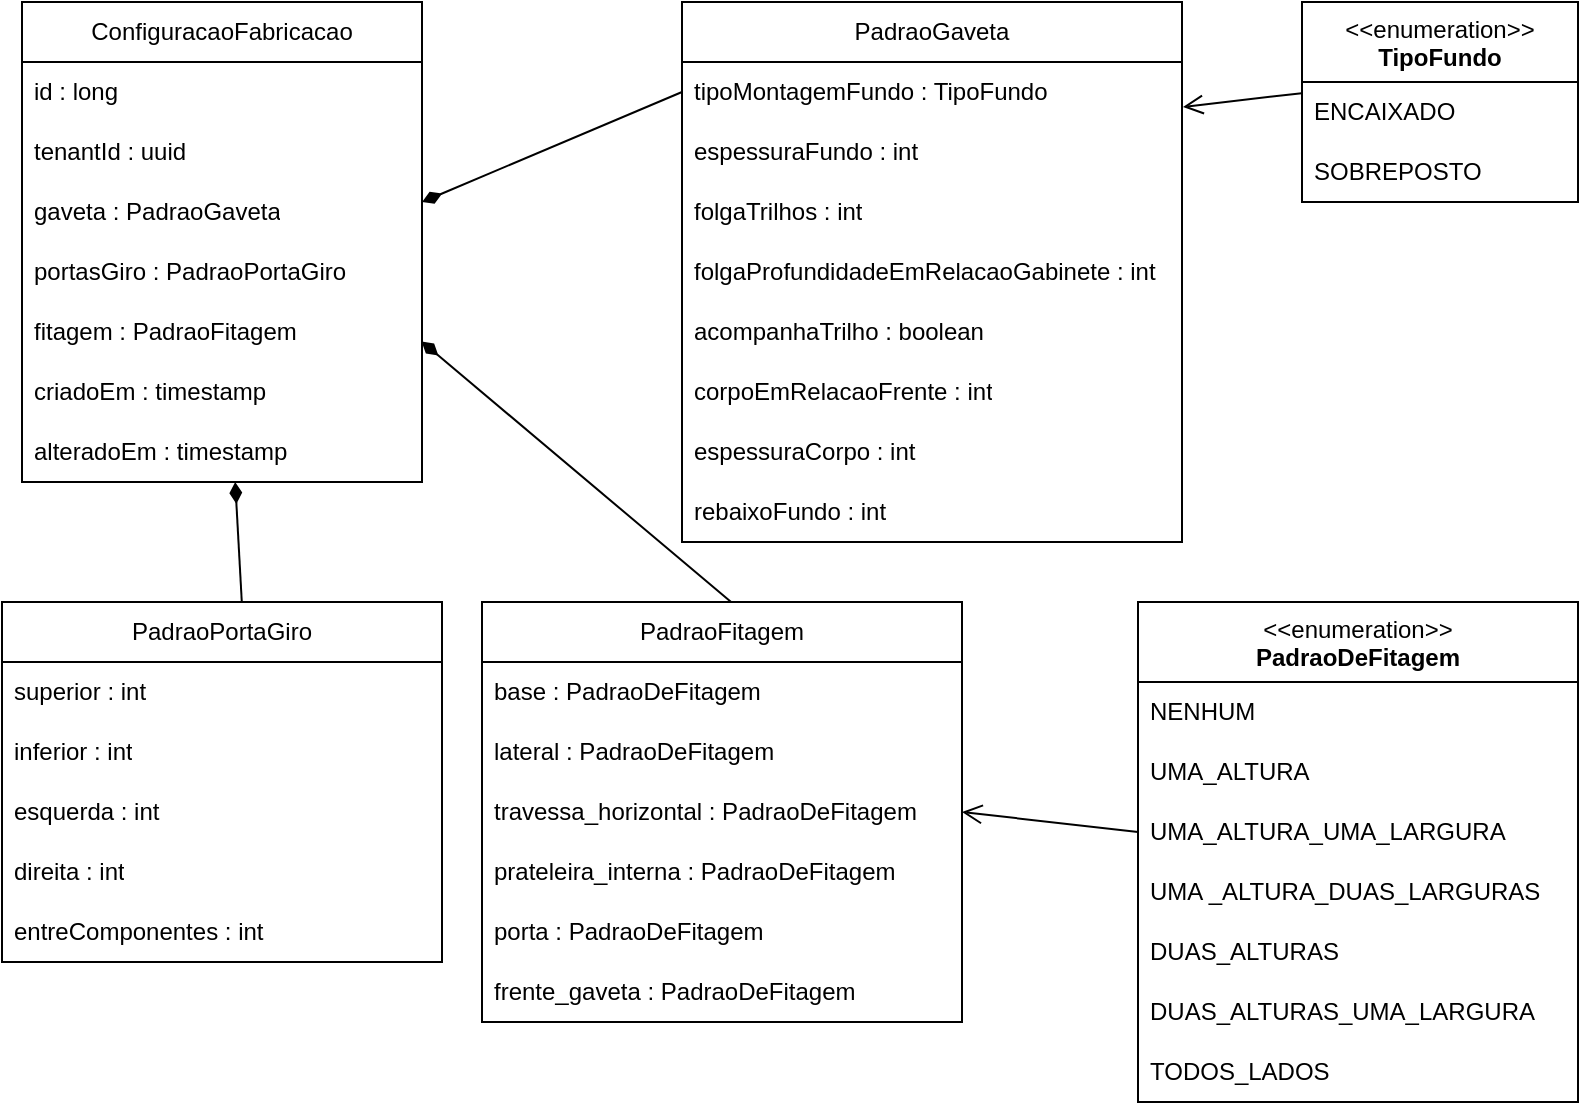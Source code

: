 <mxfile version="22.1.21" type="device">
  <diagram id="C5RBs43oDa-KdzZeNtuy" name="Page-1">
    <mxGraphModel dx="1434" dy="844" grid="1" gridSize="10" guides="1" tooltips="1" connect="1" arrows="1" fold="1" page="1" pageScale="1" pageWidth="827" pageHeight="1169" math="0" shadow="0">
      <root>
        <mxCell id="WIyWlLk6GJQsqaUBKTNV-0" />
        <mxCell id="WIyWlLk6GJQsqaUBKTNV-1" parent="WIyWlLk6GJQsqaUBKTNV-0" />
        <mxCell id="YhhuuAq9HPR8F5tyr6GQ-9" value="ConfiguracaoFabricacao" style="swimlane;fontStyle=0;childLayout=stackLayout;horizontal=1;startSize=30;horizontalStack=0;resizeParent=1;resizeParentMax=0;resizeLast=0;collapsible=1;marginBottom=0;whiteSpace=wrap;html=1;" parent="WIyWlLk6GJQsqaUBKTNV-1" vertex="1">
          <mxGeometry x="30" y="20" width="200" height="240" as="geometry">
            <mxRectangle x="30" y="20" width="170" height="30" as="alternateBounds" />
          </mxGeometry>
        </mxCell>
        <mxCell id="YhhuuAq9HPR8F5tyr6GQ-21" value="id : long" style="text;strokeColor=none;fillColor=none;align=left;verticalAlign=middle;spacingLeft=4;spacingRight=4;overflow=hidden;points=[[0,0.5],[1,0.5]];portConstraint=eastwest;rotatable=0;whiteSpace=wrap;html=1;" parent="YhhuuAq9HPR8F5tyr6GQ-9" vertex="1">
          <mxGeometry y="30" width="200" height="30" as="geometry" />
        </mxCell>
        <mxCell id="YhhuuAq9HPR8F5tyr6GQ-22" value="tenantId : uuid" style="text;strokeColor=none;fillColor=none;align=left;verticalAlign=middle;spacingLeft=4;spacingRight=4;overflow=hidden;points=[[0,0.5],[1,0.5]];portConstraint=eastwest;rotatable=0;whiteSpace=wrap;html=1;" parent="YhhuuAq9HPR8F5tyr6GQ-9" vertex="1">
          <mxGeometry y="60" width="200" height="30" as="geometry" />
        </mxCell>
        <mxCell id="YhhuuAq9HPR8F5tyr6GQ-10" value="gaveta : PadraoGaveta" style="text;strokeColor=none;fillColor=none;align=left;verticalAlign=middle;spacingLeft=4;spacingRight=4;overflow=hidden;points=[[0,0.5],[1,0.5]];portConstraint=eastwest;rotatable=0;whiteSpace=wrap;html=1;" parent="YhhuuAq9HPR8F5tyr6GQ-9" vertex="1">
          <mxGeometry y="90" width="200" height="30" as="geometry" />
        </mxCell>
        <mxCell id="YhhuuAq9HPR8F5tyr6GQ-12" value="portasGiro : PadraoPortaGiro" style="text;strokeColor=none;fillColor=none;align=left;verticalAlign=middle;spacingLeft=4;spacingRight=4;overflow=hidden;points=[[0,0.5],[1,0.5]];portConstraint=eastwest;rotatable=0;whiteSpace=wrap;html=1;" parent="YhhuuAq9HPR8F5tyr6GQ-9" vertex="1">
          <mxGeometry y="120" width="200" height="30" as="geometry" />
        </mxCell>
        <mxCell id="YhhuuAq9HPR8F5tyr6GQ-15" value="fitagem : PadraoFitagem" style="text;strokeColor=none;fillColor=none;align=left;verticalAlign=middle;spacingLeft=4;spacingRight=4;overflow=hidden;points=[[0,0.5],[1,0.5]];portConstraint=eastwest;rotatable=0;whiteSpace=wrap;html=1;" parent="YhhuuAq9HPR8F5tyr6GQ-9" vertex="1">
          <mxGeometry y="150" width="200" height="30" as="geometry" />
        </mxCell>
        <mxCell id="YhhuuAq9HPR8F5tyr6GQ-23" value="criadoEm : timestamp" style="text;strokeColor=none;fillColor=none;align=left;verticalAlign=middle;spacingLeft=4;spacingRight=4;overflow=hidden;points=[[0,0.5],[1,0.5]];portConstraint=eastwest;rotatable=0;whiteSpace=wrap;html=1;" parent="YhhuuAq9HPR8F5tyr6GQ-9" vertex="1">
          <mxGeometry y="180" width="200" height="30" as="geometry" />
        </mxCell>
        <mxCell id="YhhuuAq9HPR8F5tyr6GQ-24" value="alteradoEm : timestamp" style="text;strokeColor=none;fillColor=none;align=left;verticalAlign=middle;spacingLeft=4;spacingRight=4;overflow=hidden;points=[[0,0.5],[1,0.5]];portConstraint=eastwest;rotatable=0;whiteSpace=wrap;html=1;" parent="YhhuuAq9HPR8F5tyr6GQ-9" vertex="1">
          <mxGeometry y="210" width="200" height="30" as="geometry" />
        </mxCell>
        <mxCell id="YhhuuAq9HPR8F5tyr6GQ-25" value="PadraoGaveta" style="swimlane;fontStyle=0;childLayout=stackLayout;horizontal=1;startSize=30;horizontalStack=0;resizeParent=1;resizeParentMax=0;resizeLast=0;collapsible=1;marginBottom=0;whiteSpace=wrap;html=1;" parent="WIyWlLk6GJQsqaUBKTNV-1" vertex="1">
          <mxGeometry x="360" y="20" width="250" height="270" as="geometry" />
        </mxCell>
        <mxCell id="YhhuuAq9HPR8F5tyr6GQ-26" value="tipoMontagemFundo : TipoFundo" style="text;strokeColor=none;fillColor=none;align=left;verticalAlign=middle;spacingLeft=4;spacingRight=4;overflow=hidden;points=[[0,0.5],[1,0.5]];portConstraint=eastwest;rotatable=0;whiteSpace=wrap;html=1;" parent="YhhuuAq9HPR8F5tyr6GQ-25" vertex="1">
          <mxGeometry y="30" width="250" height="30" as="geometry" />
        </mxCell>
        <mxCell id="YhhuuAq9HPR8F5tyr6GQ-32" value="espessuraFundo : int" style="text;strokeColor=none;fillColor=none;align=left;verticalAlign=middle;spacingLeft=4;spacingRight=4;overflow=hidden;points=[[0,0.5],[1,0.5]];portConstraint=eastwest;rotatable=0;whiteSpace=wrap;html=1;" parent="YhhuuAq9HPR8F5tyr6GQ-25" vertex="1">
          <mxGeometry y="60" width="250" height="30" as="geometry" />
        </mxCell>
        <mxCell id="YhhuuAq9HPR8F5tyr6GQ-27" value="folgaTrilhos : int" style="text;strokeColor=none;fillColor=none;align=left;verticalAlign=middle;spacingLeft=4;spacingRight=4;overflow=hidden;points=[[0,0.5],[1,0.5]];portConstraint=eastwest;rotatable=0;whiteSpace=wrap;html=1;" parent="YhhuuAq9HPR8F5tyr6GQ-25" vertex="1">
          <mxGeometry y="90" width="250" height="30" as="geometry" />
        </mxCell>
        <mxCell id="Dj9SioIwwY2T8Wv8ApzZ-1" value="folgaProfundidadeEmRelacaoGabinete : int" style="text;strokeColor=none;fillColor=none;align=left;verticalAlign=middle;spacingLeft=4;spacingRight=4;overflow=hidden;points=[[0,0.5],[1,0.5]];portConstraint=eastwest;rotatable=0;whiteSpace=wrap;html=1;" vertex="1" parent="YhhuuAq9HPR8F5tyr6GQ-25">
          <mxGeometry y="120" width="250" height="30" as="geometry" />
        </mxCell>
        <mxCell id="YhhuuAq9HPR8F5tyr6GQ-28" value="acompanhaTrilho : boolean" style="text;strokeColor=none;fillColor=none;align=left;verticalAlign=middle;spacingLeft=4;spacingRight=4;overflow=hidden;points=[[0,0.5],[1,0.5]];portConstraint=eastwest;rotatable=0;whiteSpace=wrap;html=1;" parent="YhhuuAq9HPR8F5tyr6GQ-25" vertex="1">
          <mxGeometry y="150" width="250" height="30" as="geometry" />
        </mxCell>
        <mxCell id="YhhuuAq9HPR8F5tyr6GQ-30" value="corpoEmRelacaoFrente : int" style="text;strokeColor=none;fillColor=none;align=left;verticalAlign=middle;spacingLeft=4;spacingRight=4;overflow=hidden;points=[[0,0.5],[1,0.5]];portConstraint=eastwest;rotatable=0;whiteSpace=wrap;html=1;" parent="YhhuuAq9HPR8F5tyr6GQ-25" vertex="1">
          <mxGeometry y="180" width="250" height="30" as="geometry" />
        </mxCell>
        <mxCell id="YhhuuAq9HPR8F5tyr6GQ-31" value="espessuraCorpo : int" style="text;strokeColor=none;fillColor=none;align=left;verticalAlign=middle;spacingLeft=4;spacingRight=4;overflow=hidden;points=[[0,0.5],[1,0.5]];portConstraint=eastwest;rotatable=0;whiteSpace=wrap;html=1;" parent="YhhuuAq9HPR8F5tyr6GQ-25" vertex="1">
          <mxGeometry y="210" width="250" height="30" as="geometry" />
        </mxCell>
        <mxCell id="YhhuuAq9HPR8F5tyr6GQ-33" value="rebaixoFundo : int" style="text;strokeColor=none;fillColor=none;align=left;verticalAlign=middle;spacingLeft=4;spacingRight=4;overflow=hidden;points=[[0,0.5],[1,0.5]];portConstraint=eastwest;rotatable=0;whiteSpace=wrap;html=1;" parent="YhhuuAq9HPR8F5tyr6GQ-25" vertex="1">
          <mxGeometry y="240" width="250" height="30" as="geometry" />
        </mxCell>
        <mxCell id="YhhuuAq9HPR8F5tyr6GQ-29" value="" style="endArrow=none;startArrow=diamondThin;endFill=0;startFill=1;html=1;verticalAlign=bottom;labelBackgroundColor=none;strokeWidth=1;startSize=8;endSize=8;rounded=0;entryX=0;entryY=0.5;entryDx=0;entryDy=0;" parent="WIyWlLk6GJQsqaUBKTNV-1" target="YhhuuAq9HPR8F5tyr6GQ-26" edge="1">
          <mxGeometry width="160" relative="1" as="geometry">
            <mxPoint x="230" y="120" as="sourcePoint" />
            <mxPoint x="430" y="230" as="targetPoint" />
          </mxGeometry>
        </mxCell>
        <mxCell id="YhhuuAq9HPR8F5tyr6GQ-34" value="PadraoPortaGiro" style="swimlane;fontStyle=0;childLayout=stackLayout;horizontal=1;startSize=30;horizontalStack=0;resizeParent=1;resizeParentMax=0;resizeLast=0;collapsible=1;marginBottom=0;whiteSpace=wrap;html=1;" parent="WIyWlLk6GJQsqaUBKTNV-1" vertex="1">
          <mxGeometry x="20" y="320" width="220" height="180" as="geometry" />
        </mxCell>
        <mxCell id="YhhuuAq9HPR8F5tyr6GQ-35" value="superior : int" style="text;strokeColor=none;fillColor=none;align=left;verticalAlign=middle;spacingLeft=4;spacingRight=4;overflow=hidden;points=[[0,0.5],[1,0.5]];portConstraint=eastwest;rotatable=0;whiteSpace=wrap;html=1;" parent="YhhuuAq9HPR8F5tyr6GQ-34" vertex="1">
          <mxGeometry y="30" width="220" height="30" as="geometry" />
        </mxCell>
        <mxCell id="YhhuuAq9HPR8F5tyr6GQ-38" value="inferior : int" style="text;strokeColor=none;fillColor=none;align=left;verticalAlign=middle;spacingLeft=4;spacingRight=4;overflow=hidden;points=[[0,0.5],[1,0.5]];portConstraint=eastwest;rotatable=0;whiteSpace=wrap;html=1;" parent="YhhuuAq9HPR8F5tyr6GQ-34" vertex="1">
          <mxGeometry y="60" width="220" height="30" as="geometry" />
        </mxCell>
        <mxCell id="YhhuuAq9HPR8F5tyr6GQ-39" value="esquerda : int" style="text;strokeColor=none;fillColor=none;align=left;verticalAlign=middle;spacingLeft=4;spacingRight=4;overflow=hidden;points=[[0,0.5],[1,0.5]];portConstraint=eastwest;rotatable=0;whiteSpace=wrap;html=1;" parent="YhhuuAq9HPR8F5tyr6GQ-34" vertex="1">
          <mxGeometry y="90" width="220" height="30" as="geometry" />
        </mxCell>
        <mxCell id="YhhuuAq9HPR8F5tyr6GQ-40" value="direita : int" style="text;strokeColor=none;fillColor=none;align=left;verticalAlign=middle;spacingLeft=4;spacingRight=4;overflow=hidden;points=[[0,0.5],[1,0.5]];portConstraint=eastwest;rotatable=0;whiteSpace=wrap;html=1;" parent="YhhuuAq9HPR8F5tyr6GQ-34" vertex="1">
          <mxGeometry y="120" width="220" height="30" as="geometry" />
        </mxCell>
        <mxCell id="YhhuuAq9HPR8F5tyr6GQ-41" value="entreComponentes : int" style="text;strokeColor=none;fillColor=none;align=left;verticalAlign=middle;spacingLeft=4;spacingRight=4;overflow=hidden;points=[[0,0.5],[1,0.5]];portConstraint=eastwest;rotatable=0;whiteSpace=wrap;html=1;" parent="YhhuuAq9HPR8F5tyr6GQ-34" vertex="1">
          <mxGeometry y="150" width="220" height="30" as="geometry" />
        </mxCell>
        <mxCell id="YhhuuAq9HPR8F5tyr6GQ-42" value="" style="endArrow=none;startArrow=diamondThin;endFill=0;startFill=1;html=1;verticalAlign=bottom;labelBackgroundColor=none;strokeWidth=1;startSize=8;endSize=8;rounded=0;entryX=0.545;entryY=0;entryDx=0;entryDy=0;entryPerimeter=0;" parent="WIyWlLk6GJQsqaUBKTNV-1" source="YhhuuAq9HPR8F5tyr6GQ-9" target="YhhuuAq9HPR8F5tyr6GQ-34" edge="1">
          <mxGeometry width="160" relative="1" as="geometry">
            <mxPoint x="270" y="230" as="sourcePoint" />
            <mxPoint x="430" y="230" as="targetPoint" />
          </mxGeometry>
        </mxCell>
        <mxCell id="YhhuuAq9HPR8F5tyr6GQ-43" value="PadraoFitagem" style="swimlane;fontStyle=0;childLayout=stackLayout;horizontal=1;startSize=30;horizontalStack=0;resizeParent=1;resizeParentMax=0;resizeLast=0;collapsible=1;marginBottom=0;whiteSpace=wrap;html=1;" parent="WIyWlLk6GJQsqaUBKTNV-1" vertex="1">
          <mxGeometry x="260" y="320" width="240" height="210" as="geometry" />
        </mxCell>
        <mxCell id="YhhuuAq9HPR8F5tyr6GQ-44" value="base : PadraoDeFitagem" style="text;strokeColor=none;fillColor=none;align=left;verticalAlign=middle;spacingLeft=4;spacingRight=4;overflow=hidden;points=[[0,0.5],[1,0.5]];portConstraint=eastwest;rotatable=0;whiteSpace=wrap;html=1;" parent="YhhuuAq9HPR8F5tyr6GQ-43" vertex="1">
          <mxGeometry y="30" width="240" height="30" as="geometry" />
        </mxCell>
        <mxCell id="YhhuuAq9HPR8F5tyr6GQ-47" value="lateral : PadraoDeFitagem" style="text;strokeColor=none;fillColor=none;align=left;verticalAlign=middle;spacingLeft=4;spacingRight=4;overflow=hidden;points=[[0,0.5],[1,0.5]];portConstraint=eastwest;rotatable=0;whiteSpace=wrap;html=1;" parent="YhhuuAq9HPR8F5tyr6GQ-43" vertex="1">
          <mxGeometry y="60" width="240" height="30" as="geometry" />
        </mxCell>
        <mxCell id="YhhuuAq9HPR8F5tyr6GQ-48" value="travessa_horizontal : PadraoDeFitagem" style="text;strokeColor=none;fillColor=none;align=left;verticalAlign=middle;spacingLeft=4;spacingRight=4;overflow=hidden;points=[[0,0.5],[1,0.5]];portConstraint=eastwest;rotatable=0;whiteSpace=wrap;html=1;" parent="YhhuuAq9HPR8F5tyr6GQ-43" vertex="1">
          <mxGeometry y="90" width="240" height="30" as="geometry" />
        </mxCell>
        <mxCell id="YhhuuAq9HPR8F5tyr6GQ-49" value="prateleira_interna : PadraoDeFitagem" style="text;strokeColor=none;fillColor=none;align=left;verticalAlign=middle;spacingLeft=4;spacingRight=4;overflow=hidden;points=[[0,0.5],[1,0.5]];portConstraint=eastwest;rotatable=0;whiteSpace=wrap;html=1;" parent="YhhuuAq9HPR8F5tyr6GQ-43" vertex="1">
          <mxGeometry y="120" width="240" height="30" as="geometry" />
        </mxCell>
        <mxCell id="YhhuuAq9HPR8F5tyr6GQ-50" value="porta : PadraoDeFitagem" style="text;strokeColor=none;fillColor=none;align=left;verticalAlign=middle;spacingLeft=4;spacingRight=4;overflow=hidden;points=[[0,0.5],[1,0.5]];portConstraint=eastwest;rotatable=0;whiteSpace=wrap;html=1;" parent="YhhuuAq9HPR8F5tyr6GQ-43" vertex="1">
          <mxGeometry y="150" width="240" height="30" as="geometry" />
        </mxCell>
        <mxCell id="YhhuuAq9HPR8F5tyr6GQ-56" value="frente_gaveta : PadraoDeFitagem" style="text;strokeColor=none;fillColor=none;align=left;verticalAlign=middle;spacingLeft=4;spacingRight=4;overflow=hidden;points=[[0,0.5],[1,0.5]];portConstraint=eastwest;rotatable=0;whiteSpace=wrap;html=1;" parent="YhhuuAq9HPR8F5tyr6GQ-43" vertex="1">
          <mxGeometry y="180" width="240" height="30" as="geometry" />
        </mxCell>
        <mxCell id="YhhuuAq9HPR8F5tyr6GQ-57" value="" style="endArrow=none;startArrow=diamondThin;endFill=0;startFill=1;html=1;verticalAlign=bottom;labelBackgroundColor=none;strokeWidth=1;startSize=8;endSize=8;rounded=0;exitX=0.999;exitY=0.657;exitDx=0;exitDy=0;exitPerimeter=0;entryX=0.519;entryY=0;entryDx=0;entryDy=0;entryPerimeter=0;" parent="WIyWlLk6GJQsqaUBKTNV-1" source="YhhuuAq9HPR8F5tyr6GQ-15" target="YhhuuAq9HPR8F5tyr6GQ-43" edge="1">
          <mxGeometry width="160" relative="1" as="geometry">
            <mxPoint x="270" y="370" as="sourcePoint" />
            <mxPoint x="430" y="370" as="targetPoint" />
          </mxGeometry>
        </mxCell>
        <mxCell id="YhhuuAq9HPR8F5tyr6GQ-66" value="&amp;lt;&amp;lt;enumeration&amp;gt;&amp;gt;&lt;br&gt;&lt;b&gt;PadraoDeFitagem&lt;/b&gt;" style="swimlane;fontStyle=0;align=center;verticalAlign=top;childLayout=stackLayout;horizontal=1;startSize=40;horizontalStack=0;resizeParent=1;resizeParentMax=0;resizeLast=0;collapsible=0;marginBottom=0;html=1;whiteSpace=wrap;" parent="WIyWlLk6GJQsqaUBKTNV-1" vertex="1">
          <mxGeometry x="588" y="320" width="220" height="250" as="geometry" />
        </mxCell>
        <mxCell id="YhhuuAq9HPR8F5tyr6GQ-67" value="NENHUM" style="text;html=1;strokeColor=none;fillColor=none;align=left;verticalAlign=middle;spacingLeft=4;spacingRight=4;overflow=hidden;rotatable=0;points=[[0,0.5],[1,0.5]];portConstraint=eastwest;whiteSpace=wrap;" parent="YhhuuAq9HPR8F5tyr6GQ-66" vertex="1">
          <mxGeometry y="40" width="220" height="30" as="geometry" />
        </mxCell>
        <mxCell id="YhhuuAq9HPR8F5tyr6GQ-68" value="UMA_ALTURA" style="text;html=1;strokeColor=none;fillColor=none;align=left;verticalAlign=middle;spacingLeft=4;spacingRight=4;overflow=hidden;rotatable=0;points=[[0,0.5],[1,0.5]];portConstraint=eastwest;whiteSpace=wrap;" parent="YhhuuAq9HPR8F5tyr6GQ-66" vertex="1">
          <mxGeometry y="70" width="220" height="30" as="geometry" />
        </mxCell>
        <mxCell id="YhhuuAq9HPR8F5tyr6GQ-69" value="UMA_ALTURA_UMA_LARGURA" style="text;html=1;strokeColor=none;fillColor=none;align=left;verticalAlign=middle;spacingLeft=4;spacingRight=4;overflow=hidden;rotatable=0;points=[[0,0.5],[1,0.5]];portConstraint=eastwest;whiteSpace=wrap;" parent="YhhuuAq9HPR8F5tyr6GQ-66" vertex="1">
          <mxGeometry y="100" width="220" height="30" as="geometry" />
        </mxCell>
        <mxCell id="YhhuuAq9HPR8F5tyr6GQ-70" value="UMA _ALTURA_DUAS_LARGURAS" style="text;html=1;strokeColor=none;fillColor=none;align=left;verticalAlign=middle;spacingLeft=4;spacingRight=4;overflow=hidden;rotatable=0;points=[[0,0.5],[1,0.5]];portConstraint=eastwest;whiteSpace=wrap;" parent="YhhuuAq9HPR8F5tyr6GQ-66" vertex="1">
          <mxGeometry y="130" width="220" height="30" as="geometry" />
        </mxCell>
        <mxCell id="YhhuuAq9HPR8F5tyr6GQ-71" value="DUAS_ALTURAS" style="text;html=1;strokeColor=none;fillColor=none;align=left;verticalAlign=middle;spacingLeft=4;spacingRight=4;overflow=hidden;rotatable=0;points=[[0,0.5],[1,0.5]];portConstraint=eastwest;whiteSpace=wrap;" parent="YhhuuAq9HPR8F5tyr6GQ-66" vertex="1">
          <mxGeometry y="160" width="220" height="30" as="geometry" />
        </mxCell>
        <mxCell id="YhhuuAq9HPR8F5tyr6GQ-72" value="DUAS_ALTURAS_UMA_LARGURA" style="text;html=1;strokeColor=none;fillColor=none;align=left;verticalAlign=middle;spacingLeft=4;spacingRight=4;overflow=hidden;rotatable=0;points=[[0,0.5],[1,0.5]];portConstraint=eastwest;whiteSpace=wrap;" parent="YhhuuAq9HPR8F5tyr6GQ-66" vertex="1">
          <mxGeometry y="190" width="220" height="30" as="geometry" />
        </mxCell>
        <mxCell id="YhhuuAq9HPR8F5tyr6GQ-73" value="TODOS_LADOS" style="text;html=1;strokeColor=none;fillColor=none;align=left;verticalAlign=middle;spacingLeft=4;spacingRight=4;overflow=hidden;rotatable=0;points=[[0,0.5],[1,0.5]];portConstraint=eastwest;whiteSpace=wrap;" parent="YhhuuAq9HPR8F5tyr6GQ-66" vertex="1">
          <mxGeometry y="220" width="220" height="30" as="geometry" />
        </mxCell>
        <mxCell id="YhhuuAq9HPR8F5tyr6GQ-75" value="" style="endArrow=open;startArrow=none;endFill=0;startFill=0;endSize=8;html=1;verticalAlign=bottom;labelBackgroundColor=none;strokeWidth=1;rounded=0;exitX=0;exitY=0.5;exitDx=0;exitDy=0;entryX=1;entryY=0.5;entryDx=0;entryDy=0;" parent="WIyWlLk6GJQsqaUBKTNV-1" source="YhhuuAq9HPR8F5tyr6GQ-69" target="YhhuuAq9HPR8F5tyr6GQ-48" edge="1">
          <mxGeometry width="160" relative="1" as="geometry">
            <mxPoint x="270" y="650" as="sourcePoint" />
            <mxPoint x="430" y="650" as="targetPoint" />
          </mxGeometry>
        </mxCell>
        <mxCell id="YhhuuAq9HPR8F5tyr6GQ-76" value="&amp;lt;&amp;lt;enumeration&amp;gt;&amp;gt;&lt;br&gt;&lt;b&gt;TipoFundo&lt;/b&gt;" style="swimlane;fontStyle=0;align=center;verticalAlign=top;childLayout=stackLayout;horizontal=1;startSize=40;horizontalStack=0;resizeParent=1;resizeParentMax=0;resizeLast=0;collapsible=0;marginBottom=0;html=1;whiteSpace=wrap;" parent="WIyWlLk6GJQsqaUBKTNV-1" vertex="1">
          <mxGeometry x="670" y="20" width="138" height="100" as="geometry" />
        </mxCell>
        <mxCell id="YhhuuAq9HPR8F5tyr6GQ-77" value="ENCAIXADO" style="text;html=1;strokeColor=none;fillColor=none;align=left;verticalAlign=middle;spacingLeft=4;spacingRight=4;overflow=hidden;rotatable=0;points=[[0,0.5],[1,0.5]];portConstraint=eastwest;whiteSpace=wrap;" parent="YhhuuAq9HPR8F5tyr6GQ-76" vertex="1">
          <mxGeometry y="40" width="138" height="30" as="geometry" />
        </mxCell>
        <mxCell id="YhhuuAq9HPR8F5tyr6GQ-78" value="SOBREPOSTO" style="text;html=1;strokeColor=none;fillColor=none;align=left;verticalAlign=middle;spacingLeft=4;spacingRight=4;overflow=hidden;rotatable=0;points=[[0,0.5],[1,0.5]];portConstraint=eastwest;whiteSpace=wrap;" parent="YhhuuAq9HPR8F5tyr6GQ-76" vertex="1">
          <mxGeometry y="70" width="138" height="30" as="geometry" />
        </mxCell>
        <mxCell id="YhhuuAq9HPR8F5tyr6GQ-79" value="" style="endArrow=open;startArrow=none;endFill=0;startFill=0;endSize=8;html=1;verticalAlign=bottom;labelBackgroundColor=none;strokeWidth=1;rounded=0;entryX=1.002;entryY=0.749;entryDx=0;entryDy=0;exitX=-0.001;exitY=0.186;exitDx=0;exitDy=0;exitPerimeter=0;entryPerimeter=0;" parent="WIyWlLk6GJQsqaUBKTNV-1" source="YhhuuAq9HPR8F5tyr6GQ-77" target="YhhuuAq9HPR8F5tyr6GQ-26" edge="1">
          <mxGeometry width="160" relative="1" as="geometry">
            <mxPoint x="690" y="260" as="sourcePoint" />
            <mxPoint x="430" y="300" as="targetPoint" />
          </mxGeometry>
        </mxCell>
      </root>
    </mxGraphModel>
  </diagram>
</mxfile>
